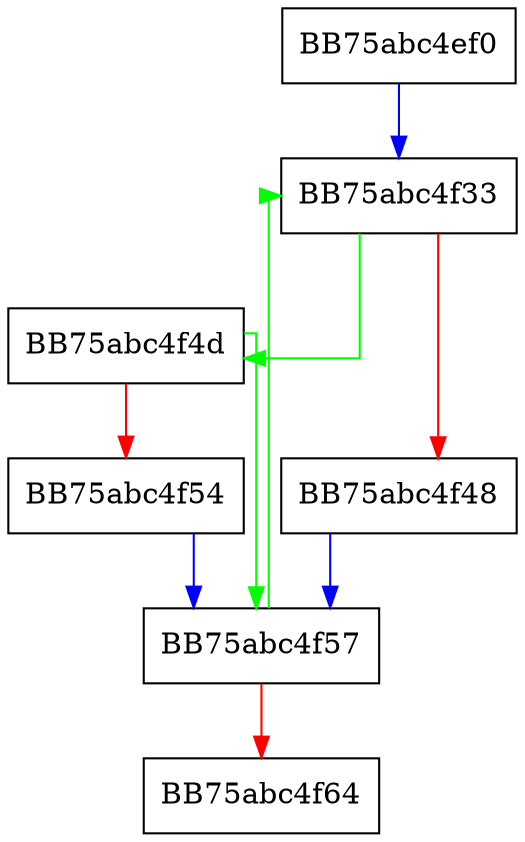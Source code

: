 digraph eIL_psubusb {
  node [shape="box"];
  graph [splines=ortho];
  BB75abc4ef0 -> BB75abc4f33 [color="blue"];
  BB75abc4f33 -> BB75abc4f4d [color="green"];
  BB75abc4f33 -> BB75abc4f48 [color="red"];
  BB75abc4f48 -> BB75abc4f57 [color="blue"];
  BB75abc4f4d -> BB75abc4f57 [color="green"];
  BB75abc4f4d -> BB75abc4f54 [color="red"];
  BB75abc4f54 -> BB75abc4f57 [color="blue"];
  BB75abc4f57 -> BB75abc4f33 [color="green"];
  BB75abc4f57 -> BB75abc4f64 [color="red"];
}